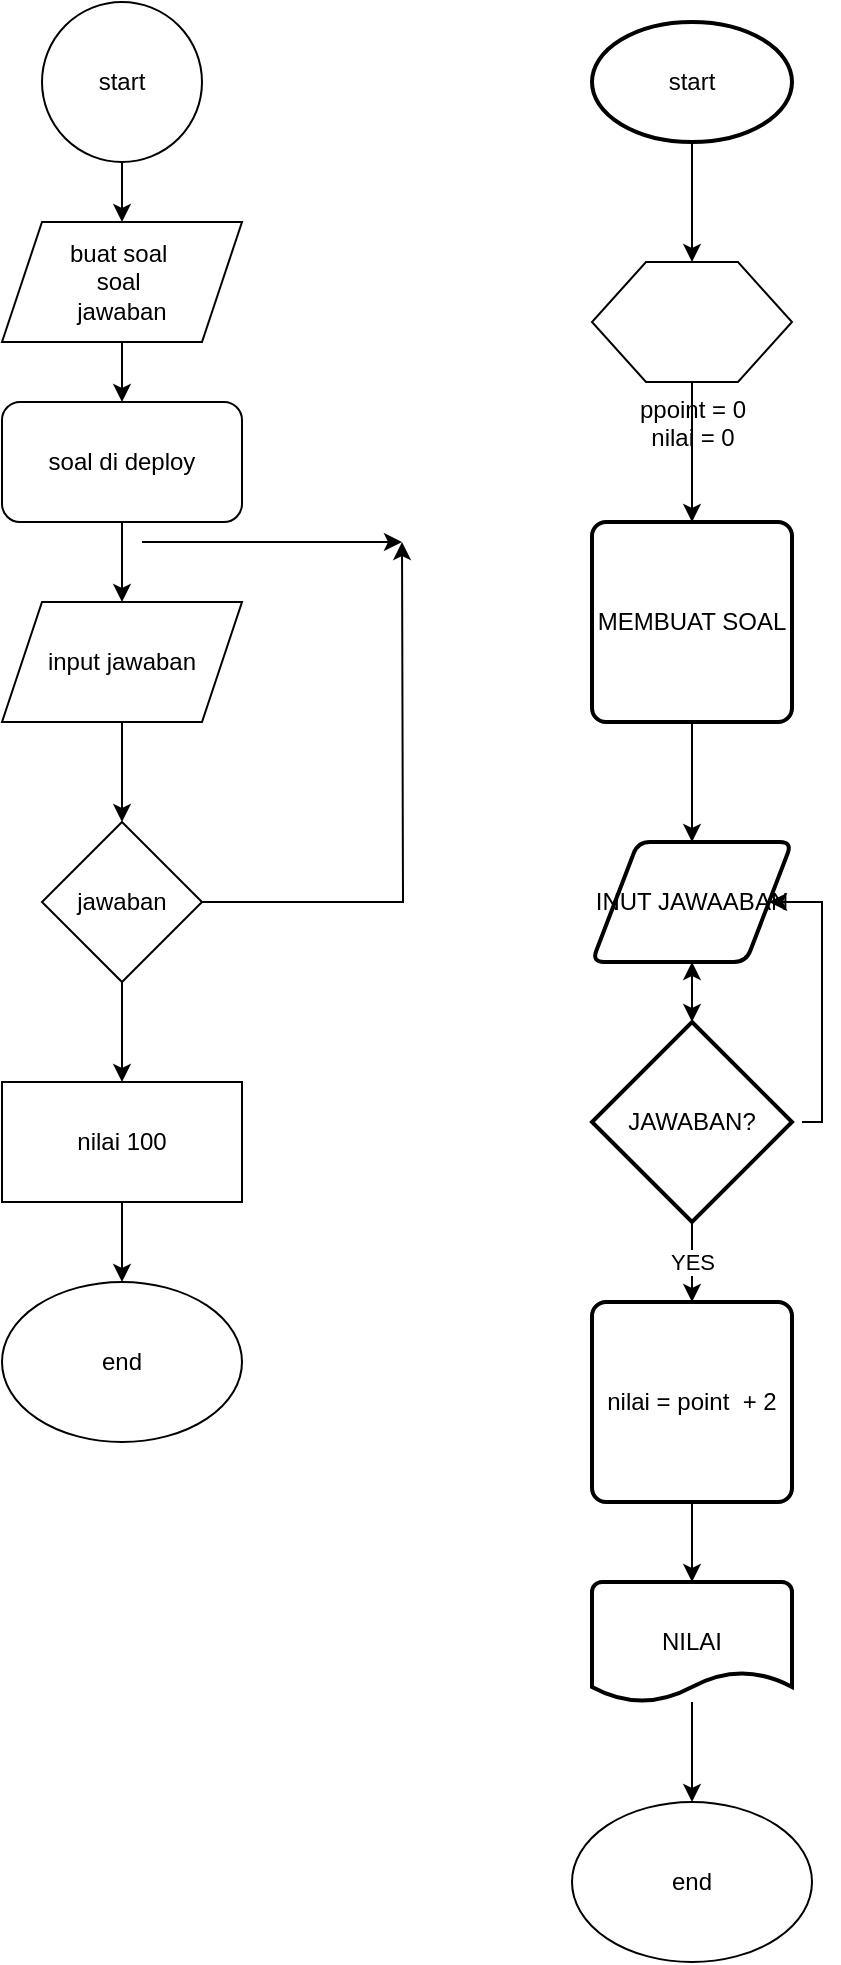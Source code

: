 <mxfile version="13.7.9" type="github">
  <diagram id="StFA8lsnVbOKk_Zt7Lfl" name="Page-1">
    <mxGraphModel dx="1826" dy="783" grid="1" gridSize="10" guides="1" tooltips="1" connect="1" arrows="1" fold="1" page="1" pageScale="1" pageWidth="850" pageHeight="1100" math="0" shadow="0">
      <root>
        <mxCell id="0" />
        <mxCell id="1" parent="0" />
        <mxCell id="MD6QuJcOr6j_UhxexOdQ-6" style="edgeStyle=orthogonalEdgeStyle;rounded=0;orthogonalLoop=1;jettySize=auto;html=1;exitX=0.5;exitY=1;exitDx=0;exitDy=0;" edge="1" parent="1" source="MD6QuJcOr6j_UhxexOdQ-1" target="MD6QuJcOr6j_UhxexOdQ-5">
          <mxGeometry relative="1" as="geometry" />
        </mxCell>
        <mxCell id="MD6QuJcOr6j_UhxexOdQ-1" value="" style="ellipse;whiteSpace=wrap;html=1;" vertex="1" parent="1">
          <mxGeometry x="150" y="20" width="80" height="80" as="geometry" />
        </mxCell>
        <mxCell id="MD6QuJcOr6j_UhxexOdQ-2" value="start" style="text;html=1;strokeColor=none;fillColor=none;align=center;verticalAlign=middle;whiteSpace=wrap;rounded=0;" vertex="1" parent="1">
          <mxGeometry x="170" y="50" width="40" height="20" as="geometry" />
        </mxCell>
        <mxCell id="MD6QuJcOr6j_UhxexOdQ-9" style="edgeStyle=orthogonalEdgeStyle;rounded=0;orthogonalLoop=1;jettySize=auto;html=1;exitX=0.5;exitY=1;exitDx=0;exitDy=0;entryX=0.5;entryY=0;entryDx=0;entryDy=0;" edge="1" parent="1" source="MD6QuJcOr6j_UhxexOdQ-3" target="MD6QuJcOr6j_UhxexOdQ-8">
          <mxGeometry relative="1" as="geometry" />
        </mxCell>
        <mxCell id="MD6QuJcOr6j_UhxexOdQ-3" value="soal di deploy" style="rounded=1;whiteSpace=wrap;html=1;" vertex="1" parent="1">
          <mxGeometry x="130" y="220" width="120" height="60" as="geometry" />
        </mxCell>
        <mxCell id="MD6QuJcOr6j_UhxexOdQ-7" style="edgeStyle=orthogonalEdgeStyle;rounded=0;orthogonalLoop=1;jettySize=auto;html=1;exitX=0.5;exitY=1;exitDx=0;exitDy=0;" edge="1" parent="1" source="MD6QuJcOr6j_UhxexOdQ-5" target="MD6QuJcOr6j_UhxexOdQ-3">
          <mxGeometry relative="1" as="geometry" />
        </mxCell>
        <mxCell id="MD6QuJcOr6j_UhxexOdQ-5" value="buat soal&amp;nbsp;&lt;br&gt;soal&amp;nbsp;&lt;br&gt;jawaban" style="shape=parallelogram;perimeter=parallelogramPerimeter;whiteSpace=wrap;html=1;fixedSize=1;" vertex="1" parent="1">
          <mxGeometry x="130" y="130" width="120" height="60" as="geometry" />
        </mxCell>
        <mxCell id="MD6QuJcOr6j_UhxexOdQ-11" style="edgeStyle=orthogonalEdgeStyle;rounded=0;orthogonalLoop=1;jettySize=auto;html=1;exitX=0.5;exitY=1;exitDx=0;exitDy=0;entryX=0.5;entryY=0;entryDx=0;entryDy=0;" edge="1" parent="1" source="MD6QuJcOr6j_UhxexOdQ-8" target="MD6QuJcOr6j_UhxexOdQ-10">
          <mxGeometry relative="1" as="geometry" />
        </mxCell>
        <mxCell id="MD6QuJcOr6j_UhxexOdQ-8" value="input jawaban" style="shape=parallelogram;perimeter=parallelogramPerimeter;whiteSpace=wrap;html=1;fixedSize=1;" vertex="1" parent="1">
          <mxGeometry x="130" y="320" width="120" height="60" as="geometry" />
        </mxCell>
        <mxCell id="MD6QuJcOr6j_UhxexOdQ-13" style="edgeStyle=orthogonalEdgeStyle;rounded=0;orthogonalLoop=1;jettySize=auto;html=1;exitX=0.5;exitY=1;exitDx=0;exitDy=0;entryX=0.5;entryY=0;entryDx=0;entryDy=0;" edge="1" parent="1" source="MD6QuJcOr6j_UhxexOdQ-10" target="MD6QuJcOr6j_UhxexOdQ-12">
          <mxGeometry relative="1" as="geometry" />
        </mxCell>
        <mxCell id="MD6QuJcOr6j_UhxexOdQ-14" style="edgeStyle=orthogonalEdgeStyle;rounded=0;orthogonalLoop=1;jettySize=auto;html=1;exitX=1;exitY=0.5;exitDx=0;exitDy=0;" edge="1" parent="1" source="MD6QuJcOr6j_UhxexOdQ-10">
          <mxGeometry relative="1" as="geometry">
            <mxPoint x="330" y="290" as="targetPoint" />
          </mxGeometry>
        </mxCell>
        <mxCell id="MD6QuJcOr6j_UhxexOdQ-10" value="jawaban" style="rhombus;whiteSpace=wrap;html=1;" vertex="1" parent="1">
          <mxGeometry x="150" y="430" width="80" height="80" as="geometry" />
        </mxCell>
        <mxCell id="MD6QuJcOr6j_UhxexOdQ-17" style="edgeStyle=orthogonalEdgeStyle;rounded=0;orthogonalLoop=1;jettySize=auto;html=1;exitX=0.5;exitY=1;exitDx=0;exitDy=0;entryX=0.5;entryY=0;entryDx=0;entryDy=0;" edge="1" parent="1" source="MD6QuJcOr6j_UhxexOdQ-12" target="MD6QuJcOr6j_UhxexOdQ-16">
          <mxGeometry relative="1" as="geometry" />
        </mxCell>
        <mxCell id="MD6QuJcOr6j_UhxexOdQ-12" value="nilai 100" style="rounded=0;whiteSpace=wrap;html=1;" vertex="1" parent="1">
          <mxGeometry x="130" y="560" width="120" height="60" as="geometry" />
        </mxCell>
        <mxCell id="MD6QuJcOr6j_UhxexOdQ-15" style="edgeStyle=orthogonalEdgeStyle;rounded=0;orthogonalLoop=1;jettySize=auto;html=1;exitX=0.5;exitY=1;exitDx=0;exitDy=0;" edge="1" parent="1">
          <mxGeometry relative="1" as="geometry">
            <mxPoint x="200" y="290" as="sourcePoint" />
            <mxPoint x="330" y="290" as="targetPoint" />
          </mxGeometry>
        </mxCell>
        <mxCell id="MD6QuJcOr6j_UhxexOdQ-16" value="end" style="ellipse;whiteSpace=wrap;html=1;" vertex="1" parent="1">
          <mxGeometry x="130" y="660" width="120" height="80" as="geometry" />
        </mxCell>
        <mxCell id="MD6QuJcOr6j_UhxexOdQ-20" value="" style="edgeStyle=orthogonalEdgeStyle;rounded=0;orthogonalLoop=1;jettySize=auto;html=1;" edge="1" parent="1" source="MD6QuJcOr6j_UhxexOdQ-18" target="MD6QuJcOr6j_UhxexOdQ-19">
          <mxGeometry relative="1" as="geometry" />
        </mxCell>
        <mxCell id="MD6QuJcOr6j_UhxexOdQ-18" value="start" style="strokeWidth=2;html=1;shape=mxgraph.flowchart.start_1;whiteSpace=wrap;" vertex="1" parent="1">
          <mxGeometry x="425" y="30" width="100" height="60" as="geometry" />
        </mxCell>
        <mxCell id="MD6QuJcOr6j_UhxexOdQ-22" value="" style="edgeStyle=orthogonalEdgeStyle;rounded=0;orthogonalLoop=1;jettySize=auto;html=1;" edge="1" parent="1" source="MD6QuJcOr6j_UhxexOdQ-19" target="MD6QuJcOr6j_UhxexOdQ-21">
          <mxGeometry relative="1" as="geometry" />
        </mxCell>
        <mxCell id="MD6QuJcOr6j_UhxexOdQ-19" value="ppoint = 0&lt;br&gt;nilai = 0" style="verticalLabelPosition=bottom;verticalAlign=top;html=1;shape=hexagon;perimeter=hexagonPerimeter2;arcSize=6;size=0.27;" vertex="1" parent="1">
          <mxGeometry x="425" y="150" width="100" height="60" as="geometry" />
        </mxCell>
        <mxCell id="MD6QuJcOr6j_UhxexOdQ-24" value="" style="edgeStyle=orthogonalEdgeStyle;rounded=0;orthogonalLoop=1;jettySize=auto;html=1;" edge="1" parent="1" source="MD6QuJcOr6j_UhxexOdQ-21" target="MD6QuJcOr6j_UhxexOdQ-23">
          <mxGeometry relative="1" as="geometry" />
        </mxCell>
        <mxCell id="MD6QuJcOr6j_UhxexOdQ-21" value="MEMBUAT SOAL" style="rounded=1;whiteSpace=wrap;html=1;absoluteArcSize=1;arcSize=14;strokeWidth=2;" vertex="1" parent="1">
          <mxGeometry x="425" y="280" width="100" height="100" as="geometry" />
        </mxCell>
        <mxCell id="MD6QuJcOr6j_UhxexOdQ-26" value="" style="edgeStyle=orthogonalEdgeStyle;rounded=0;orthogonalLoop=1;jettySize=auto;html=1;" edge="1" parent="1" source="MD6QuJcOr6j_UhxexOdQ-23" target="MD6QuJcOr6j_UhxexOdQ-25">
          <mxGeometry relative="1" as="geometry" />
        </mxCell>
        <mxCell id="MD6QuJcOr6j_UhxexOdQ-23" value="INUT JAWAABAN" style="shape=parallelogram;html=1;strokeWidth=2;perimeter=parallelogramPerimeter;whiteSpace=wrap;rounded=1;arcSize=12;size=0.23;" vertex="1" parent="1">
          <mxGeometry x="425" y="440" width="100" height="60" as="geometry" />
        </mxCell>
        <mxCell id="MD6QuJcOr6j_UhxexOdQ-28" value="YES" style="edgeStyle=orthogonalEdgeStyle;rounded=0;orthogonalLoop=1;jettySize=auto;html=1;" edge="1" parent="1" source="MD6QuJcOr6j_UhxexOdQ-25" target="MD6QuJcOr6j_UhxexOdQ-27">
          <mxGeometry relative="1" as="geometry" />
        </mxCell>
        <mxCell id="MD6QuJcOr6j_UhxexOdQ-29" style="edgeStyle=orthogonalEdgeStyle;rounded=0;orthogonalLoop=1;jettySize=auto;html=1;entryX=1;entryY=0.5;entryDx=0;entryDy=0;" edge="1" parent="1" target="MD6QuJcOr6j_UhxexOdQ-23">
          <mxGeometry relative="1" as="geometry">
            <mxPoint x="530" y="580" as="sourcePoint" />
            <Array as="points">
              <mxPoint x="540" y="580" />
              <mxPoint x="540" y="470" />
            </Array>
          </mxGeometry>
        </mxCell>
        <mxCell id="MD6QuJcOr6j_UhxexOdQ-36" value="" style="edgeStyle=orthogonalEdgeStyle;rounded=0;orthogonalLoop=1;jettySize=auto;html=1;" edge="1" parent="1" source="MD6QuJcOr6j_UhxexOdQ-25" target="MD6QuJcOr6j_UhxexOdQ-23">
          <mxGeometry relative="1" as="geometry" />
        </mxCell>
        <mxCell id="MD6QuJcOr6j_UhxexOdQ-25" value="JAWABAN?" style="strokeWidth=2;html=1;shape=mxgraph.flowchart.decision;whiteSpace=wrap;" vertex="1" parent="1">
          <mxGeometry x="425" y="530" width="100" height="100" as="geometry" />
        </mxCell>
        <mxCell id="MD6QuJcOr6j_UhxexOdQ-32" value="" style="edgeStyle=orthogonalEdgeStyle;rounded=0;orthogonalLoop=1;jettySize=auto;html=1;" edge="1" parent="1" source="MD6QuJcOr6j_UhxexOdQ-33" target="MD6QuJcOr6j_UhxexOdQ-30">
          <mxGeometry relative="1" as="geometry" />
        </mxCell>
        <mxCell id="MD6QuJcOr6j_UhxexOdQ-35" style="edgeStyle=orthogonalEdgeStyle;rounded=0;orthogonalLoop=1;jettySize=auto;html=1;exitX=0.5;exitY=1;exitDx=0;exitDy=0;entryX=0.5;entryY=0;entryDx=0;entryDy=0;entryPerimeter=0;" edge="1" parent="1" source="MD6QuJcOr6j_UhxexOdQ-27" target="MD6QuJcOr6j_UhxexOdQ-33">
          <mxGeometry relative="1" as="geometry" />
        </mxCell>
        <mxCell id="MD6QuJcOr6j_UhxexOdQ-27" value="nilai = point&amp;nbsp; + 2" style="rounded=1;whiteSpace=wrap;html=1;absoluteArcSize=1;arcSize=14;strokeWidth=2;" vertex="1" parent="1">
          <mxGeometry x="425" y="670" width="100" height="100" as="geometry" />
        </mxCell>
        <mxCell id="MD6QuJcOr6j_UhxexOdQ-30" value="end" style="ellipse;whiteSpace=wrap;html=1;" vertex="1" parent="1">
          <mxGeometry x="415" y="920" width="120" height="80" as="geometry" />
        </mxCell>
        <mxCell id="MD6QuJcOr6j_UhxexOdQ-33" value="NILAI" style="strokeWidth=2;html=1;shape=mxgraph.flowchart.document2;whiteSpace=wrap;size=0.25;" vertex="1" parent="1">
          <mxGeometry x="425" y="810" width="100" height="60" as="geometry" />
        </mxCell>
      </root>
    </mxGraphModel>
  </diagram>
</mxfile>
